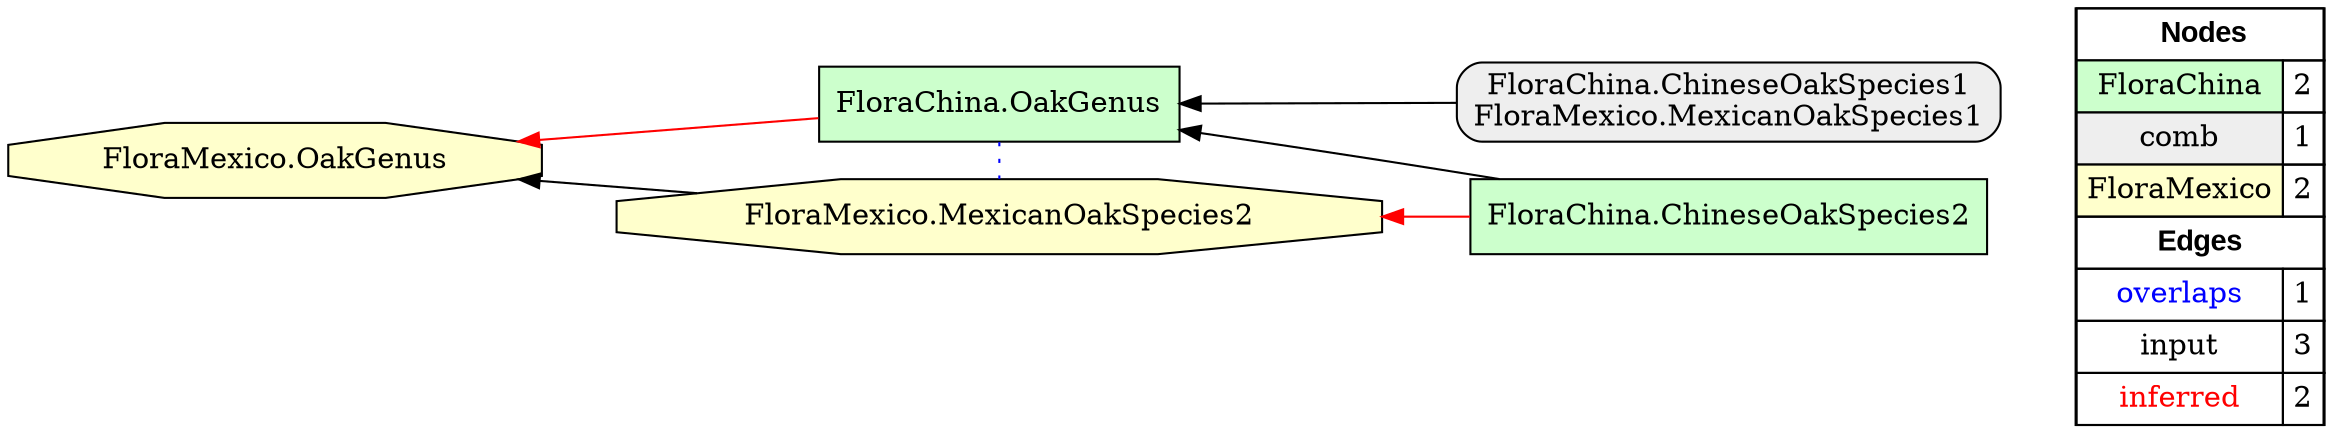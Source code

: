 digraph{
rankdir=RL
node[shape=box style=filled fillcolor="#CCFFCC"] 
"FloraChina.ChineseOakSpecies2"
"FloraChina.OakGenus"
node[shape=box style="filled,rounded" fillcolor="#EEEEEE"] 
"FloraChina.ChineseOakSpecies1\nFloraMexico.MexicanOakSpecies1"
node[shape=octagon style=filled fillcolor="#FFFFCC"] 
"FloraMexico.OakGenus"
"FloraMexico.MexicanOakSpecies2"
edge[arrowhead=none style=dotted color="#0000FF" constraint=false penwidth=1]
"FloraChina.OakGenus" -> "FloraMexico.MexicanOakSpecies2"
edge[arrowhead=normal style=solid color="#000000" constraint=true penwidth=1]
"FloraMexico.MexicanOakSpecies2" -> "FloraMexico.OakGenus"
"FloraChina.ChineseOakSpecies1\nFloraMexico.MexicanOakSpecies1" -> "FloraChina.OakGenus"
"FloraChina.ChineseOakSpecies2" -> "FloraChina.OakGenus"
edge[arrowhead=normal style=solid color="#FF0000" constraint=true penwidth=1]
"FloraChina.OakGenus" -> "FloraMexico.OakGenus"
"FloraChina.ChineseOakSpecies2" -> "FloraMexico.MexicanOakSpecies2"
edge[arrowhead=normal style=dotted color="#000000" constraint=true penwidth=1]
node[shape=box] 
{rank=source Legend [fillcolor= white margin=0 label=< 
 <TABLE BORDER="0" CELLBORDER="1" CELLSPACING="0" CELLPADDING="4"> 
<TR> <TD COLSPAN="2"><font face="Arial Black"> Nodes</font></TD> </TR> 
<TR> 
 <TD bgcolor="#CCFFCC">FloraChina</TD> 
 <TD>2</TD> 
 </TR> 
<TR> 
 <TD bgcolor="#EEEEEE">comb</TD> 
 <TD>1</TD> 
 </TR> 
<TR> 
 <TD bgcolor="#FFFFCC">FloraMexico</TD> 
 <TD>2</TD> 
 </TR> 
<TR> <TD COLSPAN="2"><font face = "Arial Black"> Edges </font></TD> </TR> 
<TR> 
 <TD><font color ="#0000FF">overlaps</font></TD> 
 <TD>1</TD> 
 </TR> 
<TR> 
 <TD><font color ="#000000">input</font></TD> 
 <TD>3</TD> 
 </TR> 
<TR> 
 <TD><font color ="#FF0000">inferred</font></TD> 
 <TD>2</TD> 
 </TR> 
</TABLE> 
 >] } 
}
